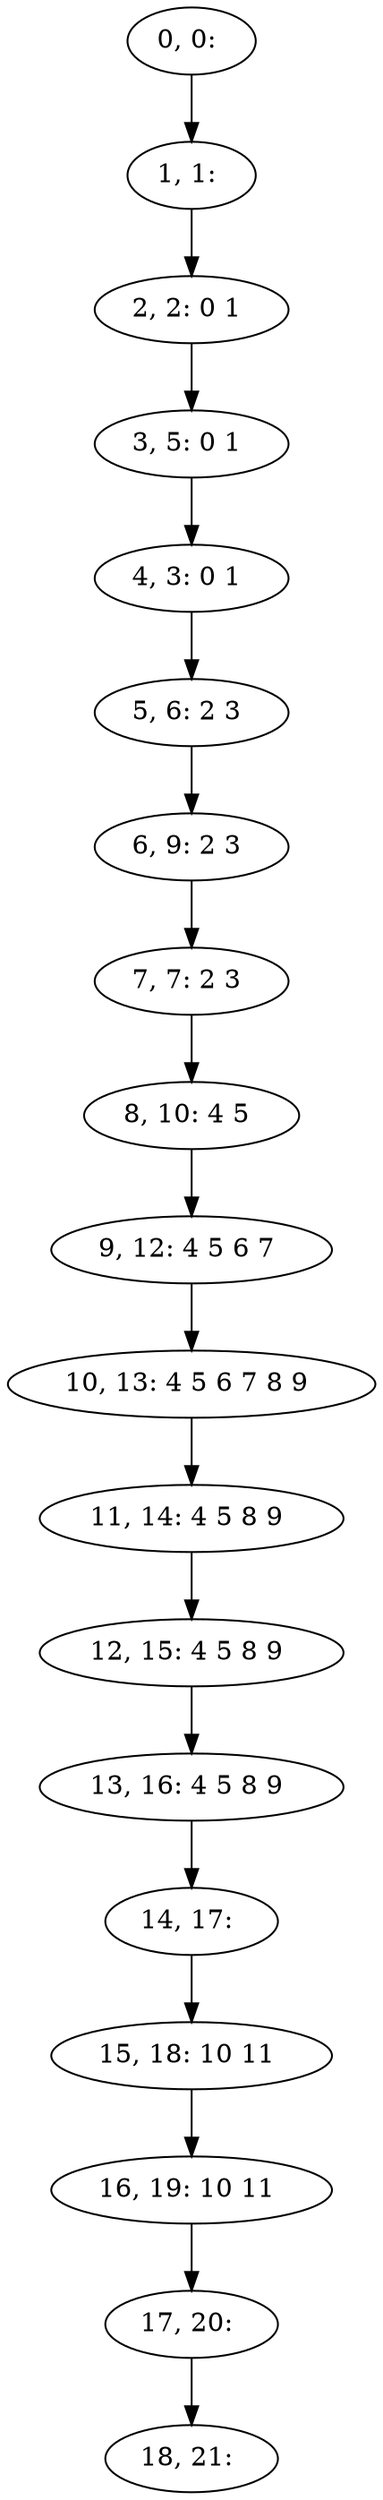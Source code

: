 digraph G {
0[label="0, 0: "];
1[label="1, 1: "];
2[label="2, 2: 0 1 "];
3[label="3, 5: 0 1 "];
4[label="4, 3: 0 1 "];
5[label="5, 6: 2 3 "];
6[label="6, 9: 2 3 "];
7[label="7, 7: 2 3 "];
8[label="8, 10: 4 5 "];
9[label="9, 12: 4 5 6 7 "];
10[label="10, 13: 4 5 6 7 8 9 "];
11[label="11, 14: 4 5 8 9 "];
12[label="12, 15: 4 5 8 9 "];
13[label="13, 16: 4 5 8 9 "];
14[label="14, 17: "];
15[label="15, 18: 10 11 "];
16[label="16, 19: 10 11 "];
17[label="17, 20: "];
18[label="18, 21: "];
0->1 ;
1->2 ;
2->3 ;
3->4 ;
4->5 ;
5->6 ;
6->7 ;
7->8 ;
8->9 ;
9->10 ;
10->11 ;
11->12 ;
12->13 ;
13->14 ;
14->15 ;
15->16 ;
16->17 ;
17->18 ;
}
